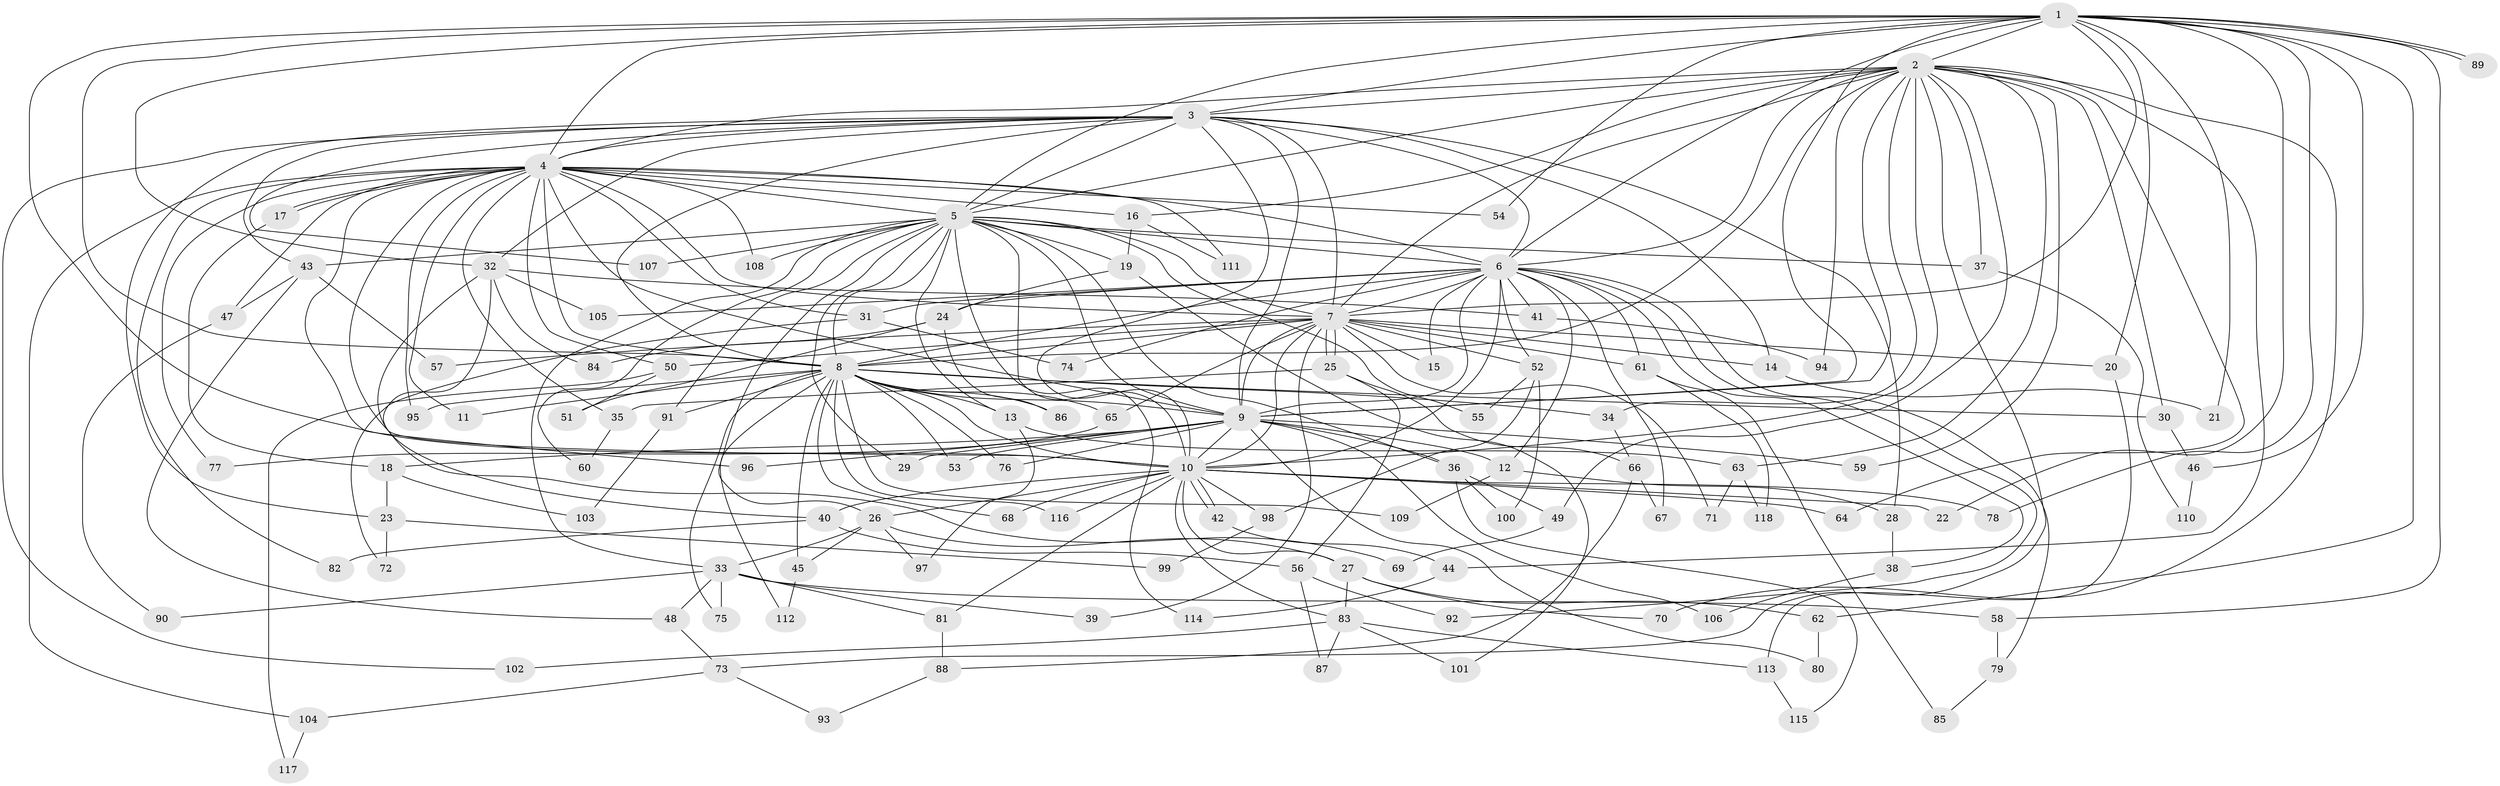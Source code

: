 // coarse degree distribution, {17: 0.023529411764705882, 27: 0.011764705882352941, 13: 0.011764705882352941, 31: 0.011764705882352941, 20: 0.023529411764705882, 22: 0.011764705882352941, 2: 0.4235294117647059, 4: 0.11764705882352941, 6: 0.07058823529411765, 3: 0.2, 5: 0.047058823529411764, 8: 0.023529411764705882, 1: 0.023529411764705882}
// Generated by graph-tools (version 1.1) at 2025/41/03/06/25 10:41:42]
// undirected, 118 vertices, 261 edges
graph export_dot {
graph [start="1"]
  node [color=gray90,style=filled];
  1;
  2;
  3;
  4;
  5;
  6;
  7;
  8;
  9;
  10;
  11;
  12;
  13;
  14;
  15;
  16;
  17;
  18;
  19;
  20;
  21;
  22;
  23;
  24;
  25;
  26;
  27;
  28;
  29;
  30;
  31;
  32;
  33;
  34;
  35;
  36;
  37;
  38;
  39;
  40;
  41;
  42;
  43;
  44;
  45;
  46;
  47;
  48;
  49;
  50;
  51;
  52;
  53;
  54;
  55;
  56;
  57;
  58;
  59;
  60;
  61;
  62;
  63;
  64;
  65;
  66;
  67;
  68;
  69;
  70;
  71;
  72;
  73;
  74;
  75;
  76;
  77;
  78;
  79;
  80;
  81;
  82;
  83;
  84;
  85;
  86;
  87;
  88;
  89;
  90;
  91;
  92;
  93;
  94;
  95;
  96;
  97;
  98;
  99;
  100;
  101;
  102;
  103;
  104;
  105;
  106;
  107;
  108;
  109;
  110;
  111;
  112;
  113;
  114;
  115;
  116;
  117;
  118;
  1 -- 2;
  1 -- 3;
  1 -- 4;
  1 -- 5;
  1 -- 6;
  1 -- 7;
  1 -- 8;
  1 -- 9;
  1 -- 10;
  1 -- 20;
  1 -- 21;
  1 -- 22;
  1 -- 32;
  1 -- 46;
  1 -- 54;
  1 -- 58;
  1 -- 62;
  1 -- 78;
  1 -- 89;
  1 -- 89;
  2 -- 3;
  2 -- 4;
  2 -- 5;
  2 -- 6;
  2 -- 7;
  2 -- 8;
  2 -- 9;
  2 -- 10;
  2 -- 16;
  2 -- 30;
  2 -- 34;
  2 -- 37;
  2 -- 44;
  2 -- 49;
  2 -- 59;
  2 -- 63;
  2 -- 64;
  2 -- 70;
  2 -- 73;
  2 -- 94;
  3 -- 4;
  3 -- 5;
  3 -- 6;
  3 -- 7;
  3 -- 8;
  3 -- 9;
  3 -- 10;
  3 -- 14;
  3 -- 23;
  3 -- 28;
  3 -- 32;
  3 -- 43;
  3 -- 102;
  3 -- 107;
  4 -- 5;
  4 -- 6;
  4 -- 7;
  4 -- 8;
  4 -- 9;
  4 -- 10;
  4 -- 11;
  4 -- 16;
  4 -- 17;
  4 -- 17;
  4 -- 31;
  4 -- 35;
  4 -- 47;
  4 -- 50;
  4 -- 54;
  4 -- 77;
  4 -- 82;
  4 -- 95;
  4 -- 96;
  4 -- 104;
  4 -- 108;
  4 -- 111;
  5 -- 6;
  5 -- 7;
  5 -- 8;
  5 -- 9;
  5 -- 10;
  5 -- 13;
  5 -- 19;
  5 -- 26;
  5 -- 29;
  5 -- 33;
  5 -- 36;
  5 -- 37;
  5 -- 43;
  5 -- 55;
  5 -- 60;
  5 -- 91;
  5 -- 107;
  5 -- 108;
  5 -- 114;
  6 -- 7;
  6 -- 8;
  6 -- 9;
  6 -- 10;
  6 -- 12;
  6 -- 15;
  6 -- 24;
  6 -- 31;
  6 -- 38;
  6 -- 41;
  6 -- 52;
  6 -- 61;
  6 -- 67;
  6 -- 74;
  6 -- 79;
  6 -- 92;
  6 -- 105;
  7 -- 8;
  7 -- 9;
  7 -- 10;
  7 -- 14;
  7 -- 15;
  7 -- 20;
  7 -- 25;
  7 -- 25;
  7 -- 39;
  7 -- 50;
  7 -- 52;
  7 -- 57;
  7 -- 61;
  7 -- 65;
  7 -- 71;
  8 -- 9;
  8 -- 10;
  8 -- 11;
  8 -- 13;
  8 -- 30;
  8 -- 34;
  8 -- 45;
  8 -- 53;
  8 -- 65;
  8 -- 68;
  8 -- 75;
  8 -- 76;
  8 -- 86;
  8 -- 91;
  8 -- 95;
  8 -- 109;
  8 -- 112;
  8 -- 116;
  9 -- 10;
  9 -- 12;
  9 -- 18;
  9 -- 29;
  9 -- 36;
  9 -- 53;
  9 -- 59;
  9 -- 76;
  9 -- 80;
  9 -- 96;
  9 -- 106;
  10 -- 22;
  10 -- 26;
  10 -- 27;
  10 -- 40;
  10 -- 42;
  10 -- 42;
  10 -- 64;
  10 -- 68;
  10 -- 78;
  10 -- 81;
  10 -- 83;
  10 -- 98;
  10 -- 116;
  12 -- 28;
  12 -- 109;
  13 -- 63;
  13 -- 97;
  14 -- 21;
  16 -- 19;
  16 -- 111;
  17 -- 18;
  18 -- 23;
  18 -- 103;
  19 -- 24;
  19 -- 101;
  20 -- 113;
  23 -- 72;
  23 -- 99;
  24 -- 51;
  24 -- 84;
  24 -- 86;
  25 -- 35;
  25 -- 56;
  25 -- 66;
  26 -- 27;
  26 -- 33;
  26 -- 45;
  26 -- 97;
  27 -- 62;
  27 -- 70;
  27 -- 83;
  28 -- 38;
  30 -- 46;
  31 -- 72;
  31 -- 74;
  32 -- 40;
  32 -- 41;
  32 -- 69;
  32 -- 84;
  32 -- 105;
  33 -- 39;
  33 -- 48;
  33 -- 58;
  33 -- 75;
  33 -- 81;
  33 -- 90;
  34 -- 66;
  35 -- 60;
  36 -- 49;
  36 -- 100;
  36 -- 115;
  37 -- 110;
  38 -- 106;
  40 -- 56;
  40 -- 82;
  41 -- 94;
  42 -- 44;
  43 -- 47;
  43 -- 48;
  43 -- 57;
  44 -- 114;
  45 -- 112;
  46 -- 110;
  47 -- 90;
  48 -- 73;
  49 -- 69;
  50 -- 51;
  50 -- 117;
  52 -- 55;
  52 -- 98;
  52 -- 100;
  56 -- 87;
  56 -- 92;
  58 -- 79;
  61 -- 85;
  61 -- 118;
  62 -- 80;
  63 -- 71;
  63 -- 118;
  65 -- 77;
  66 -- 67;
  66 -- 88;
  73 -- 93;
  73 -- 104;
  79 -- 85;
  81 -- 88;
  83 -- 87;
  83 -- 101;
  83 -- 102;
  83 -- 113;
  88 -- 93;
  91 -- 103;
  98 -- 99;
  104 -- 117;
  113 -- 115;
}
